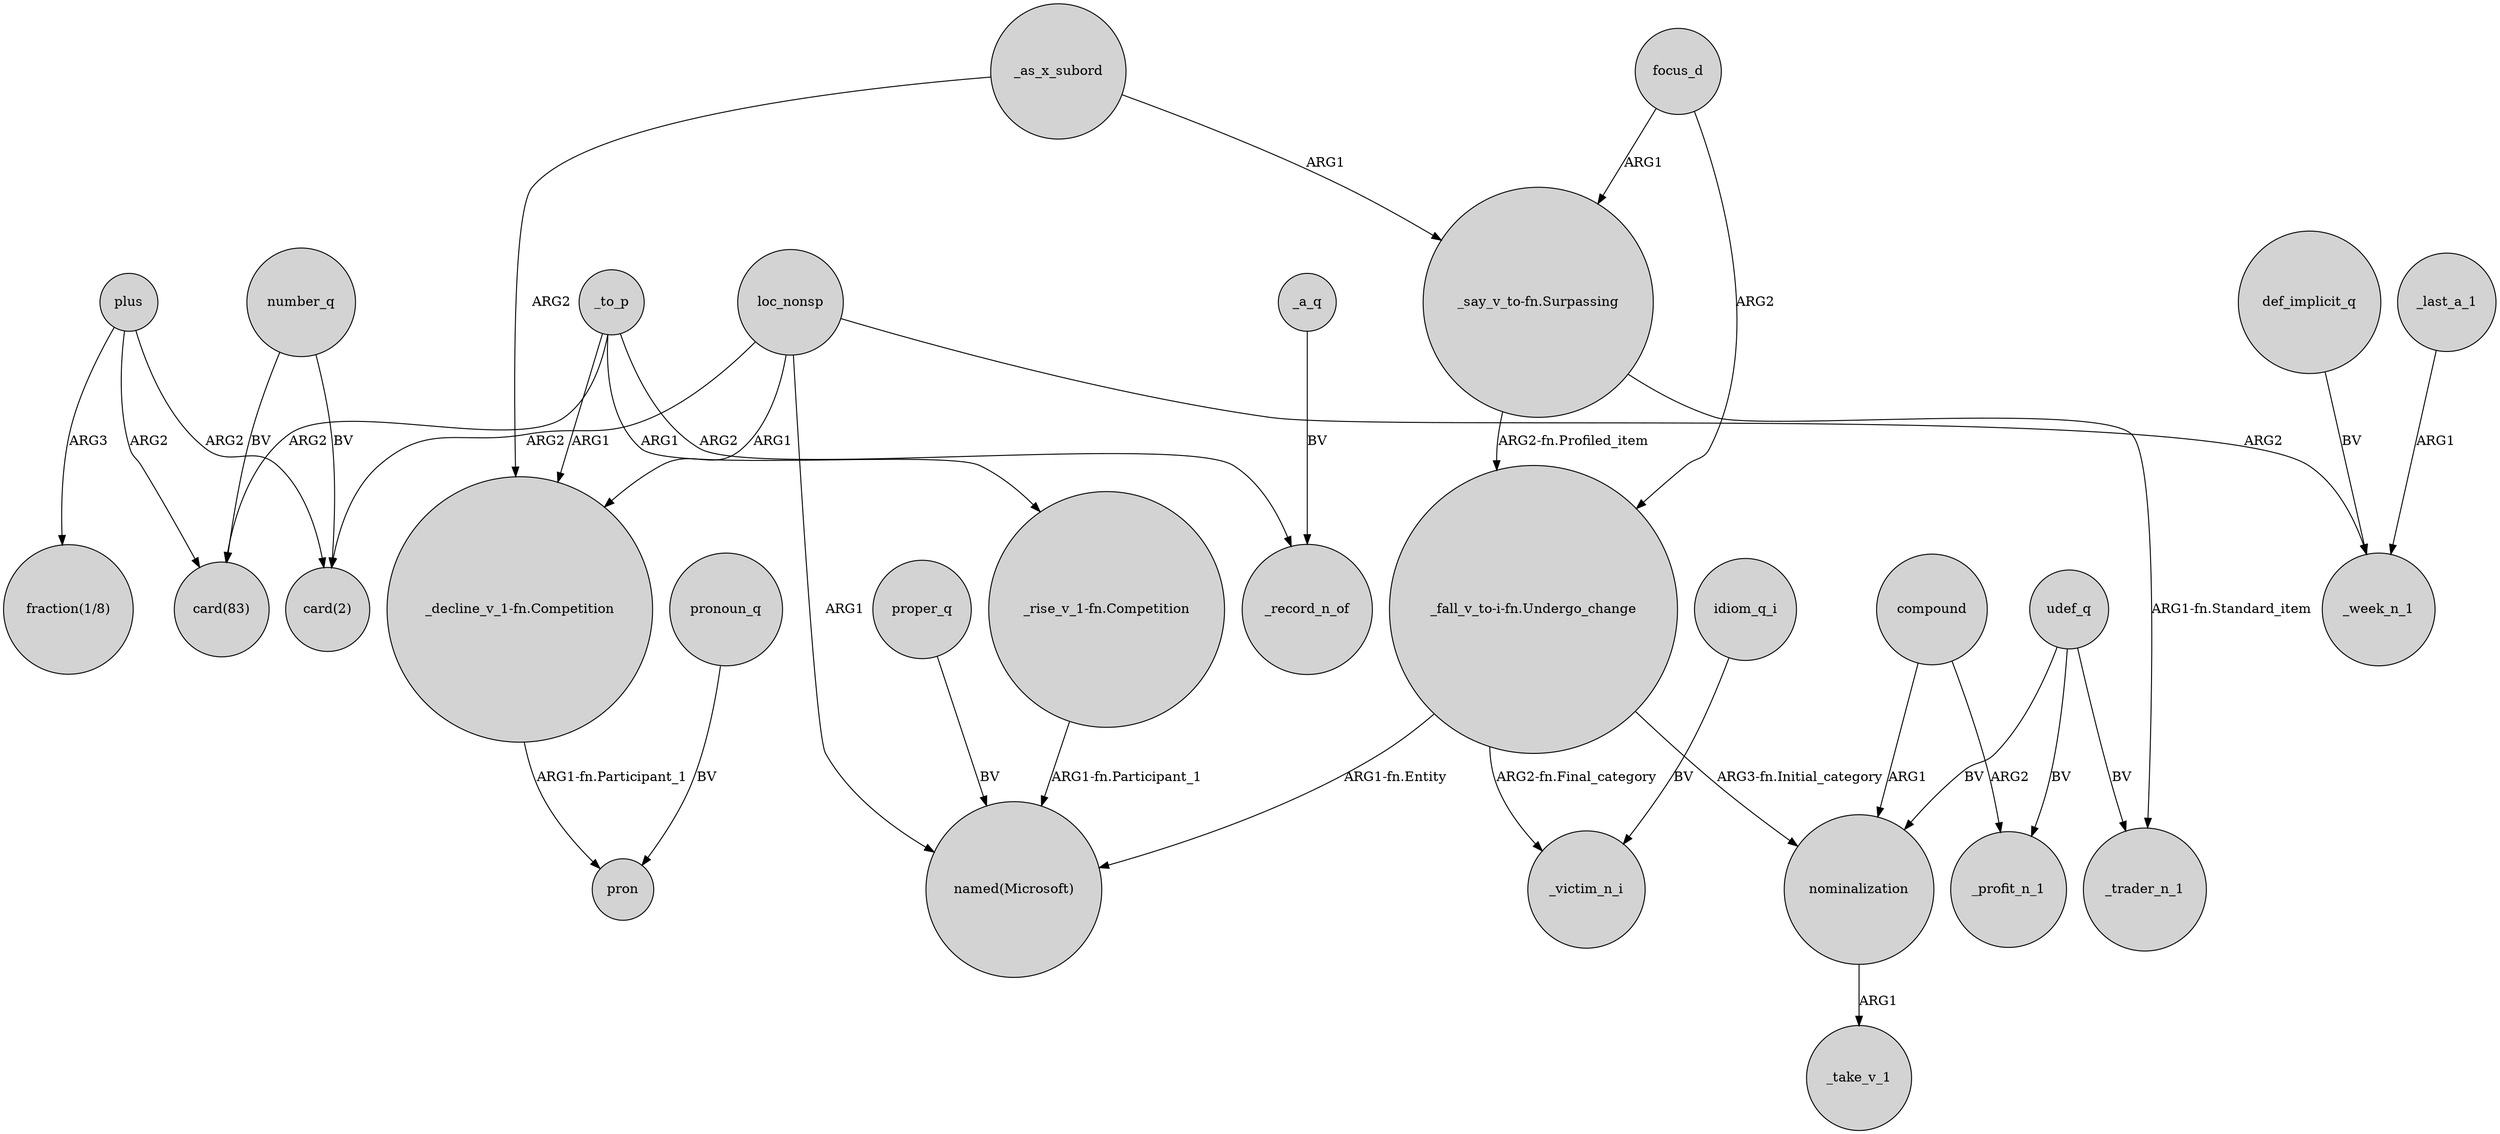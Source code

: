 digraph {
	node [shape=circle style=filled]
	number_q -> "card(83)" [label=BV]
	_a_q -> _record_n_of [label=BV]
	"_say_v_to-fn.Surpassing" -> _trader_n_1 [label="ARG1-fn.Standard_item"]
	idiom_q_i -> _victim_n_i [label=BV]
	number_q -> "card(2)" [label=BV]
	loc_nonsp -> "card(2)" [label=ARG2]
	"_fall_v_to-i-fn.Undergo_change" -> _victim_n_i [label="ARG2-fn.Final_category"]
	"_fall_v_to-i-fn.Undergo_change" -> nominalization [label="ARG3-fn.Initial_category"]
	loc_nonsp -> "_decline_v_1-fn.Competition" [label=ARG1]
	plus -> "fraction(1/8)" [label=ARG3]
	udef_q -> nominalization [label=BV]
	_to_p -> "_decline_v_1-fn.Competition" [label=ARG1]
	udef_q -> _profit_n_1 [label=BV]
	loc_nonsp -> _week_n_1 [label=ARG2]
	proper_q -> "named(Microsoft)" [label=BV]
	pronoun_q -> pron [label=BV]
	_to_p -> "_rise_v_1-fn.Competition" [label=ARG1]
	compound -> nominalization [label=ARG1]
	udef_q -> _trader_n_1 [label=BV]
	loc_nonsp -> "named(Microsoft)" [label=ARG1]
	compound -> _profit_n_1 [label=ARG2]
	_last_a_1 -> _week_n_1 [label=ARG1]
	def_implicit_q -> _week_n_1 [label=BV]
	_as_x_subord -> "_decline_v_1-fn.Competition" [label=ARG2]
	_as_x_subord -> "_say_v_to-fn.Surpassing" [label=ARG1]
	nominalization -> _take_v_1 [label=ARG1]
	focus_d -> "_say_v_to-fn.Surpassing" [label=ARG1]
	plus -> "card(2)" [label=ARG2]
	_to_p -> _record_n_of [label=ARG2]
	"_rise_v_1-fn.Competition" -> "named(Microsoft)" [label="ARG1-fn.Participant_1"]
	focus_d -> "_fall_v_to-i-fn.Undergo_change" [label=ARG2]
	_to_p -> "card(83)" [label=ARG2]
	plus -> "card(83)" [label=ARG2]
	"_fall_v_to-i-fn.Undergo_change" -> "named(Microsoft)" [label="ARG1-fn.Entity"]
	"_decline_v_1-fn.Competition" -> pron [label="ARG1-fn.Participant_1"]
	"_say_v_to-fn.Surpassing" -> "_fall_v_to-i-fn.Undergo_change" [label="ARG2-fn.Profiled_item"]
}

